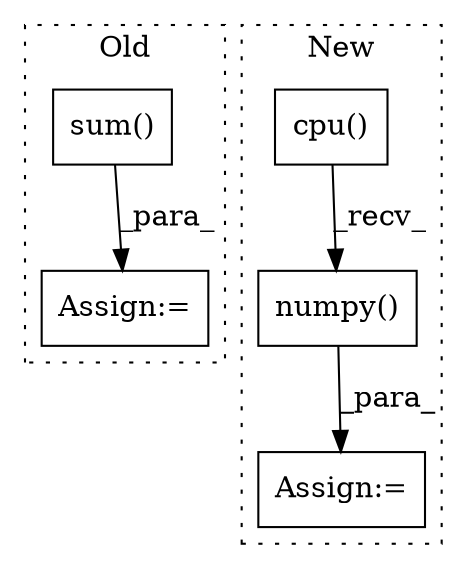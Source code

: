 digraph G {
subgraph cluster0 {
1 [label="sum()" a="75" s="7215" l="35" shape="box"];
4 [label="Assign:=" a="68" s="7211" l="4" shape="box"];
label = "Old";
style="dotted";
}
subgraph cluster1 {
2 [label="cpu()" a="75" s="7164" l="15" shape="box"];
3 [label="Assign:=" a="68" s="7421" l="3" shape="box"];
5 [label="numpy()" a="75" s="7164" l="23" shape="box"];
label = "New";
style="dotted";
}
1 -> 4 [label="_para_"];
2 -> 5 [label="_recv_"];
5 -> 3 [label="_para_"];
}